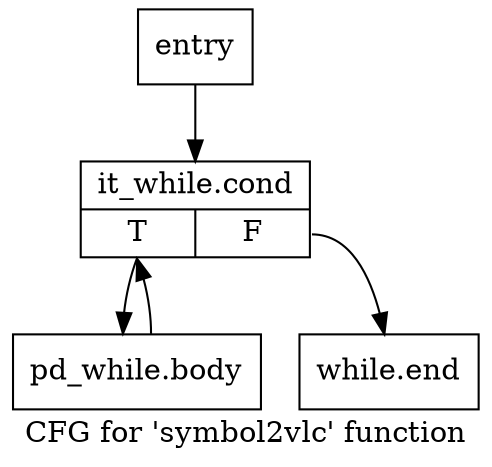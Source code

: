 digraph "CFG for 'symbol2vlc' function" {
	label="CFG for 'symbol2vlc' function";

	Node0x21610a0 [shape=record,label="{entry}"];
	Node0x21610a0 -> Node0x21610f0;
	Node0x21610f0 [shape=record,label="{it_while.cond|{<s0>T|<s1>F}}"];
	Node0x21610f0:s0 -> Node0x2161140;
	Node0x21610f0:s1 -> Node0x2161190;
	Node0x2161140 [shape=record,label="{pd_while.body}"];
	Node0x2161140 -> Node0x21610f0;
	Node0x2161190 [shape=record,label="{while.end}"];
}
